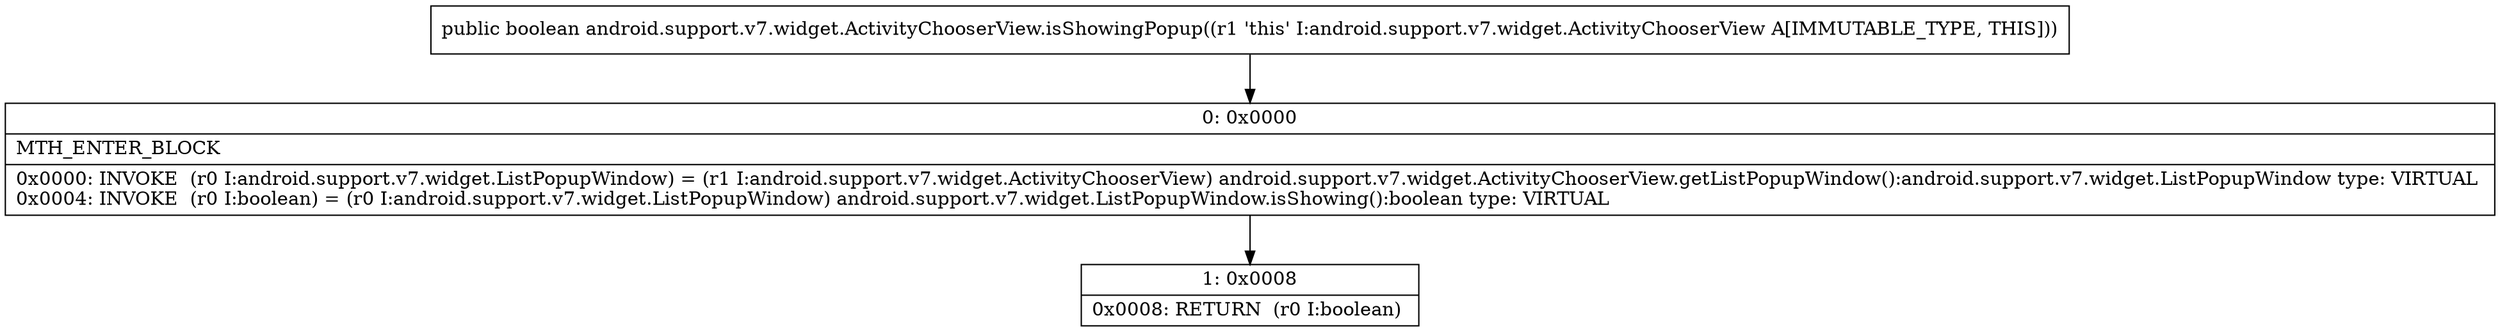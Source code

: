 digraph "CFG forandroid.support.v7.widget.ActivityChooserView.isShowingPopup()Z" {
Node_0 [shape=record,label="{0\:\ 0x0000|MTH_ENTER_BLOCK\l|0x0000: INVOKE  (r0 I:android.support.v7.widget.ListPopupWindow) = (r1 I:android.support.v7.widget.ActivityChooserView) android.support.v7.widget.ActivityChooserView.getListPopupWindow():android.support.v7.widget.ListPopupWindow type: VIRTUAL \l0x0004: INVOKE  (r0 I:boolean) = (r0 I:android.support.v7.widget.ListPopupWindow) android.support.v7.widget.ListPopupWindow.isShowing():boolean type: VIRTUAL \l}"];
Node_1 [shape=record,label="{1\:\ 0x0008|0x0008: RETURN  (r0 I:boolean) \l}"];
MethodNode[shape=record,label="{public boolean android.support.v7.widget.ActivityChooserView.isShowingPopup((r1 'this' I:android.support.v7.widget.ActivityChooserView A[IMMUTABLE_TYPE, THIS])) }"];
MethodNode -> Node_0;
Node_0 -> Node_1;
}

